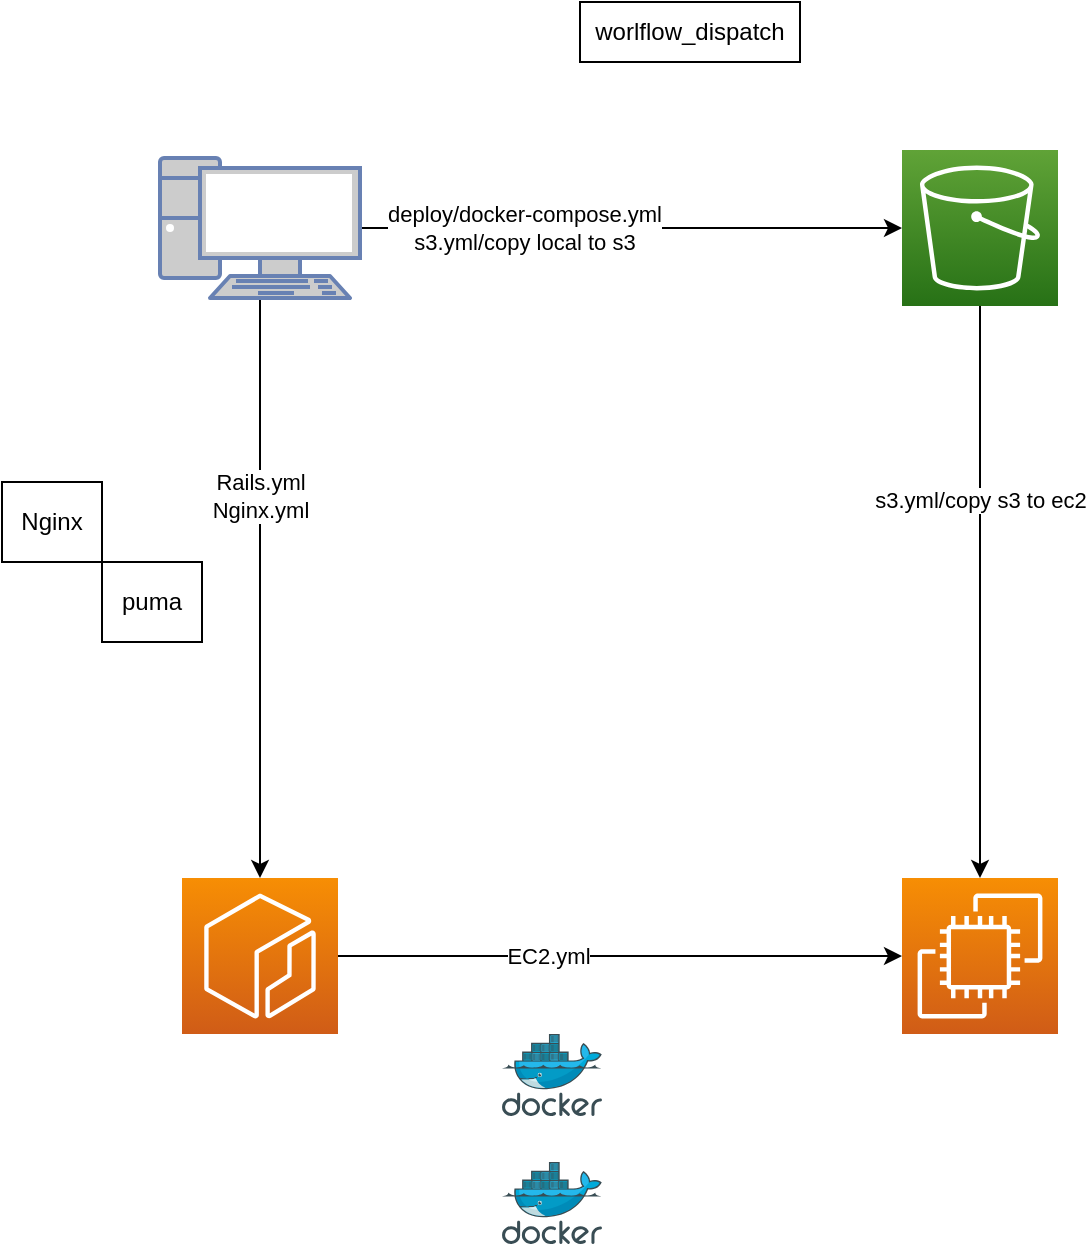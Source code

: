<mxfile version="21.0.2" type="device"><diagram id="g3CYGkR4u5atpUYaMXYH" name="Page-1"><mxGraphModel dx="1194" dy="773" grid="1" gridSize="10" guides="1" tooltips="1" connect="1" arrows="1" fold="1" page="1" pageScale="1" pageWidth="827" pageHeight="1169" background="#ffffff" math="0" shadow="0"><root><mxCell id="0"/><mxCell id="1" parent="0"/><mxCell id="4" style="edgeStyle=none;html=1;strokeColor=#000000;" parent="1" source="2" target="3" edge="1"><mxGeometry relative="1" as="geometry"/></mxCell><mxCell id="10" value="deploy/docker-compose.yml&lt;br&gt;s3.yml/copy local to s3" style="edgeLabel;html=1;align=center;verticalAlign=middle;resizable=0;points=[];labelBackgroundColor=#FFFFFF;fontColor=#000000;" parent="4" vertex="1" connectable="0"><mxGeometry x="-0.395" relative="1" as="geometry"><mxPoint as="offset"/></mxGeometry></mxCell><mxCell id="8" style="edgeStyle=none;html=1;strokeColor=#000000;" parent="1" source="2" target="7" edge="1"><mxGeometry relative="1" as="geometry"/></mxCell><mxCell id="15" value="Rails.yml&lt;br&gt;Nginx.yml" style="edgeLabel;html=1;align=center;verticalAlign=middle;resizable=0;points=[];fontColor=#000000;labelBackgroundColor=#FFFFFF;" parent="8" vertex="1" connectable="0"><mxGeometry x="-0.317" relative="1" as="geometry"><mxPoint as="offset"/></mxGeometry></mxCell><mxCell id="2" value="" style="fontColor=#0066CC;verticalAlign=top;verticalLabelPosition=bottom;labelPosition=center;align=center;html=1;outlineConnect=0;fillColor=#CCCCCC;strokeColor=#6881B3;gradientColor=none;gradientDirection=north;strokeWidth=2;shape=mxgraph.networks.pc;" parent="1" vertex="1"><mxGeometry x="149" y="318" width="100" height="70" as="geometry"/></mxCell><mxCell id="6" style="edgeStyle=none;html=1;strokeColor=#000000;" parent="1" source="3" target="5" edge="1"><mxGeometry relative="1" as="geometry"/></mxCell><mxCell id="11" value="&lt;span style=&quot;color: rgba(0, 0, 0, 0); font-family: monospace; font-size: 0px; text-align: start; background-color: rgb(42, 37, 47);&quot;&gt;%3CmxGraphModel%3E%3Croot%3E%3CmxCell%20id%3D%220%22%2F%3E%3CmxCell%20id%3D%221%22%20parent%3D%220%22%2F%3E%3CmxCell%20id%3D%222%22%20value%3D%22s3.yml%2Fcopy%20local%20to%20s3%22%20style%3D%22edgeLabel%3Bhtml%3D1%3Balign%3Dcenter%3BverticalAlign%3Dmiddle%3Bresizable%3D0%3Bpoints%3D%5B%5D%3BlabelBackgroundColor%3D%23FFFFFF%3BfontColor%3D%23000000%3B%22%20vertex%3D%221%22%20connectable%3D%220%22%20parent%3D%221%22%3E%3CmxGeometry%20x%3D%22331%22%20y%3D%22353%22%20as%3D%22geometry%22%2F%3E%3C%2FmxCell%3E%3C%2Froot%3E%3C%2FmxGraphModel%3E&lt;/span&gt;" style="edgeLabel;html=1;align=center;verticalAlign=middle;resizable=0;points=[];fontColor=#000000;" parent="6" vertex="1" connectable="0"><mxGeometry x="-0.35" y="-2" relative="1" as="geometry"><mxPoint as="offset"/></mxGeometry></mxCell><mxCell id="14" value="&lt;span style=&quot;background-color: rgb(255, 255, 255);&quot;&gt;s3.yml/copy s3 to ec2&lt;br&gt;&lt;/span&gt;" style="edgeLabel;html=1;align=center;verticalAlign=middle;resizable=0;points=[];fontColor=#000000;" parent="6" vertex="1" connectable="0"><mxGeometry x="-0.322" relative="1" as="geometry"><mxPoint as="offset"/></mxGeometry></mxCell><mxCell id="3" value="" style="sketch=0;points=[[0,0,0],[0.25,0,0],[0.5,0,0],[0.75,0,0],[1,0,0],[0,1,0],[0.25,1,0],[0.5,1,0],[0.75,1,0],[1,1,0],[0,0.25,0],[0,0.5,0],[0,0.75,0],[1,0.25,0],[1,0.5,0],[1,0.75,0]];outlineConnect=0;fontColor=#232F3E;gradientColor=#60A337;gradientDirection=north;fillColor=#277116;strokeColor=#ffffff;dashed=0;verticalLabelPosition=bottom;verticalAlign=top;align=center;html=1;fontSize=12;fontStyle=0;aspect=fixed;shape=mxgraph.aws4.resourceIcon;resIcon=mxgraph.aws4.s3;" parent="1" vertex="1"><mxGeometry x="520" y="314" width="78" height="78" as="geometry"/></mxCell><mxCell id="5" value="" style="sketch=0;points=[[0,0,0],[0.25,0,0],[0.5,0,0],[0.75,0,0],[1,0,0],[0,1,0],[0.25,1,0],[0.5,1,0],[0.75,1,0],[1,1,0],[0,0.25,0],[0,0.5,0],[0,0.75,0],[1,0.25,0],[1,0.5,0],[1,0.75,0]];outlineConnect=0;fontColor=#232F3E;gradientColor=#F78E04;gradientDirection=north;fillColor=#D05C17;strokeColor=#ffffff;dashed=0;verticalLabelPosition=bottom;verticalAlign=top;align=center;html=1;fontSize=12;fontStyle=0;aspect=fixed;shape=mxgraph.aws4.resourceIcon;resIcon=mxgraph.aws4.ec2;" parent="1" vertex="1"><mxGeometry x="520" y="678" width="78" height="78" as="geometry"/></mxCell><mxCell id="9" style="edgeStyle=none;html=1;strokeColor=#000000;" parent="1" source="7" target="5" edge="1"><mxGeometry relative="1" as="geometry"/></mxCell><mxCell id="18" value="EC2.yml" style="edgeLabel;html=1;align=center;verticalAlign=middle;resizable=0;points=[];fontColor=#000000;labelBackgroundColor=#FFFFFF;" parent="9" vertex="1" connectable="0"><mxGeometry x="-0.255" relative="1" as="geometry"><mxPoint as="offset"/></mxGeometry></mxCell><mxCell id="7" value="" style="sketch=0;points=[[0,0,0],[0.25,0,0],[0.5,0,0],[0.75,0,0],[1,0,0],[0,1,0],[0.25,1,0],[0.5,1,0],[0.75,1,0],[1,1,0],[0,0.25,0],[0,0.5,0],[0,0.75,0],[1,0.25,0],[1,0.5,0],[1,0.75,0]];outlineConnect=0;fontColor=#232F3E;gradientColor=#F78E04;gradientDirection=north;fillColor=#D05C17;strokeColor=#ffffff;dashed=0;verticalLabelPosition=bottom;verticalAlign=top;align=center;html=1;fontSize=12;fontStyle=0;aspect=fixed;shape=mxgraph.aws4.resourceIcon;resIcon=mxgraph.aws4.ecr;" parent="1" vertex="1"><mxGeometry x="160" y="678" width="78" height="78" as="geometry"/></mxCell><mxCell id="9oP3Uiu80p4boXspbzxF-19" value="" style="sketch=0;aspect=fixed;html=1;points=[];align=center;image;fontSize=12;image=img/lib/mscae/Docker.svg;" vertex="1" parent="1"><mxGeometry x="320" y="756" width="50" height="41" as="geometry"/></mxCell><mxCell id="9oP3Uiu80p4boXspbzxF-20" value="" style="sketch=0;aspect=fixed;html=1;points=[];align=center;image;fontSize=12;image=img/lib/mscae/Docker.svg;" vertex="1" parent="1"><mxGeometry x="320" y="820" width="50" height="41" as="geometry"/></mxCell><mxCell id="9oP3Uiu80p4boXspbzxF-21" value="" style="shape=image;html=1;verticalAlign=top;verticalLabelPosition=bottom;labelBackgroundColor=#ffffff;imageAspect=0;aspect=fixed;image=https://cdn4.iconfinder.com/data/icons/scripting-and-programming-languages/158/Ruby_on_Rails_2-128.png" vertex="1" parent="1"><mxGeometry x="120" y="480" width="40" height="40" as="geometry"/></mxCell><mxCell id="9oP3Uiu80p4boXspbzxF-22" value="Nginx" style="whiteSpace=wrap;html=1;" vertex="1" parent="1"><mxGeometry x="70" y="480" width="50" height="40" as="geometry"/></mxCell><mxCell id="9oP3Uiu80p4boXspbzxF-23" value="puma" style="whiteSpace=wrap;html=1;" vertex="1" parent="1"><mxGeometry x="120" y="520" width="50" height="40" as="geometry"/></mxCell><mxCell id="9oP3Uiu80p4boXspbzxF-24" value="worlflow_dispatch" style="rounded=0;whiteSpace=wrap;html=1;" vertex="1" parent="1"><mxGeometry x="359" y="240" width="110" height="30" as="geometry"/></mxCell></root></mxGraphModel></diagram></mxfile>